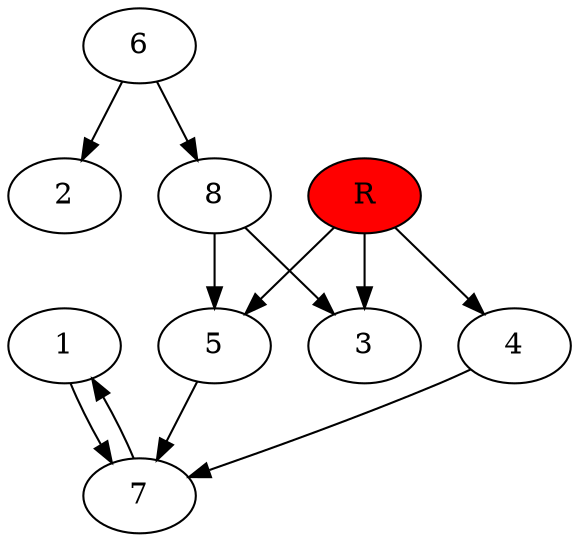digraph prb20356 {
	1
	2
	3
	4
	5
	6
	7
	8
	R [fillcolor="#ff0000" style=filled]
	1 -> 7
	4 -> 7
	5 -> 7
	6 -> 2
	6 -> 8
	7 -> 1
	8 -> 3
	8 -> 5
	R -> 3
	R -> 4
	R -> 5
}
